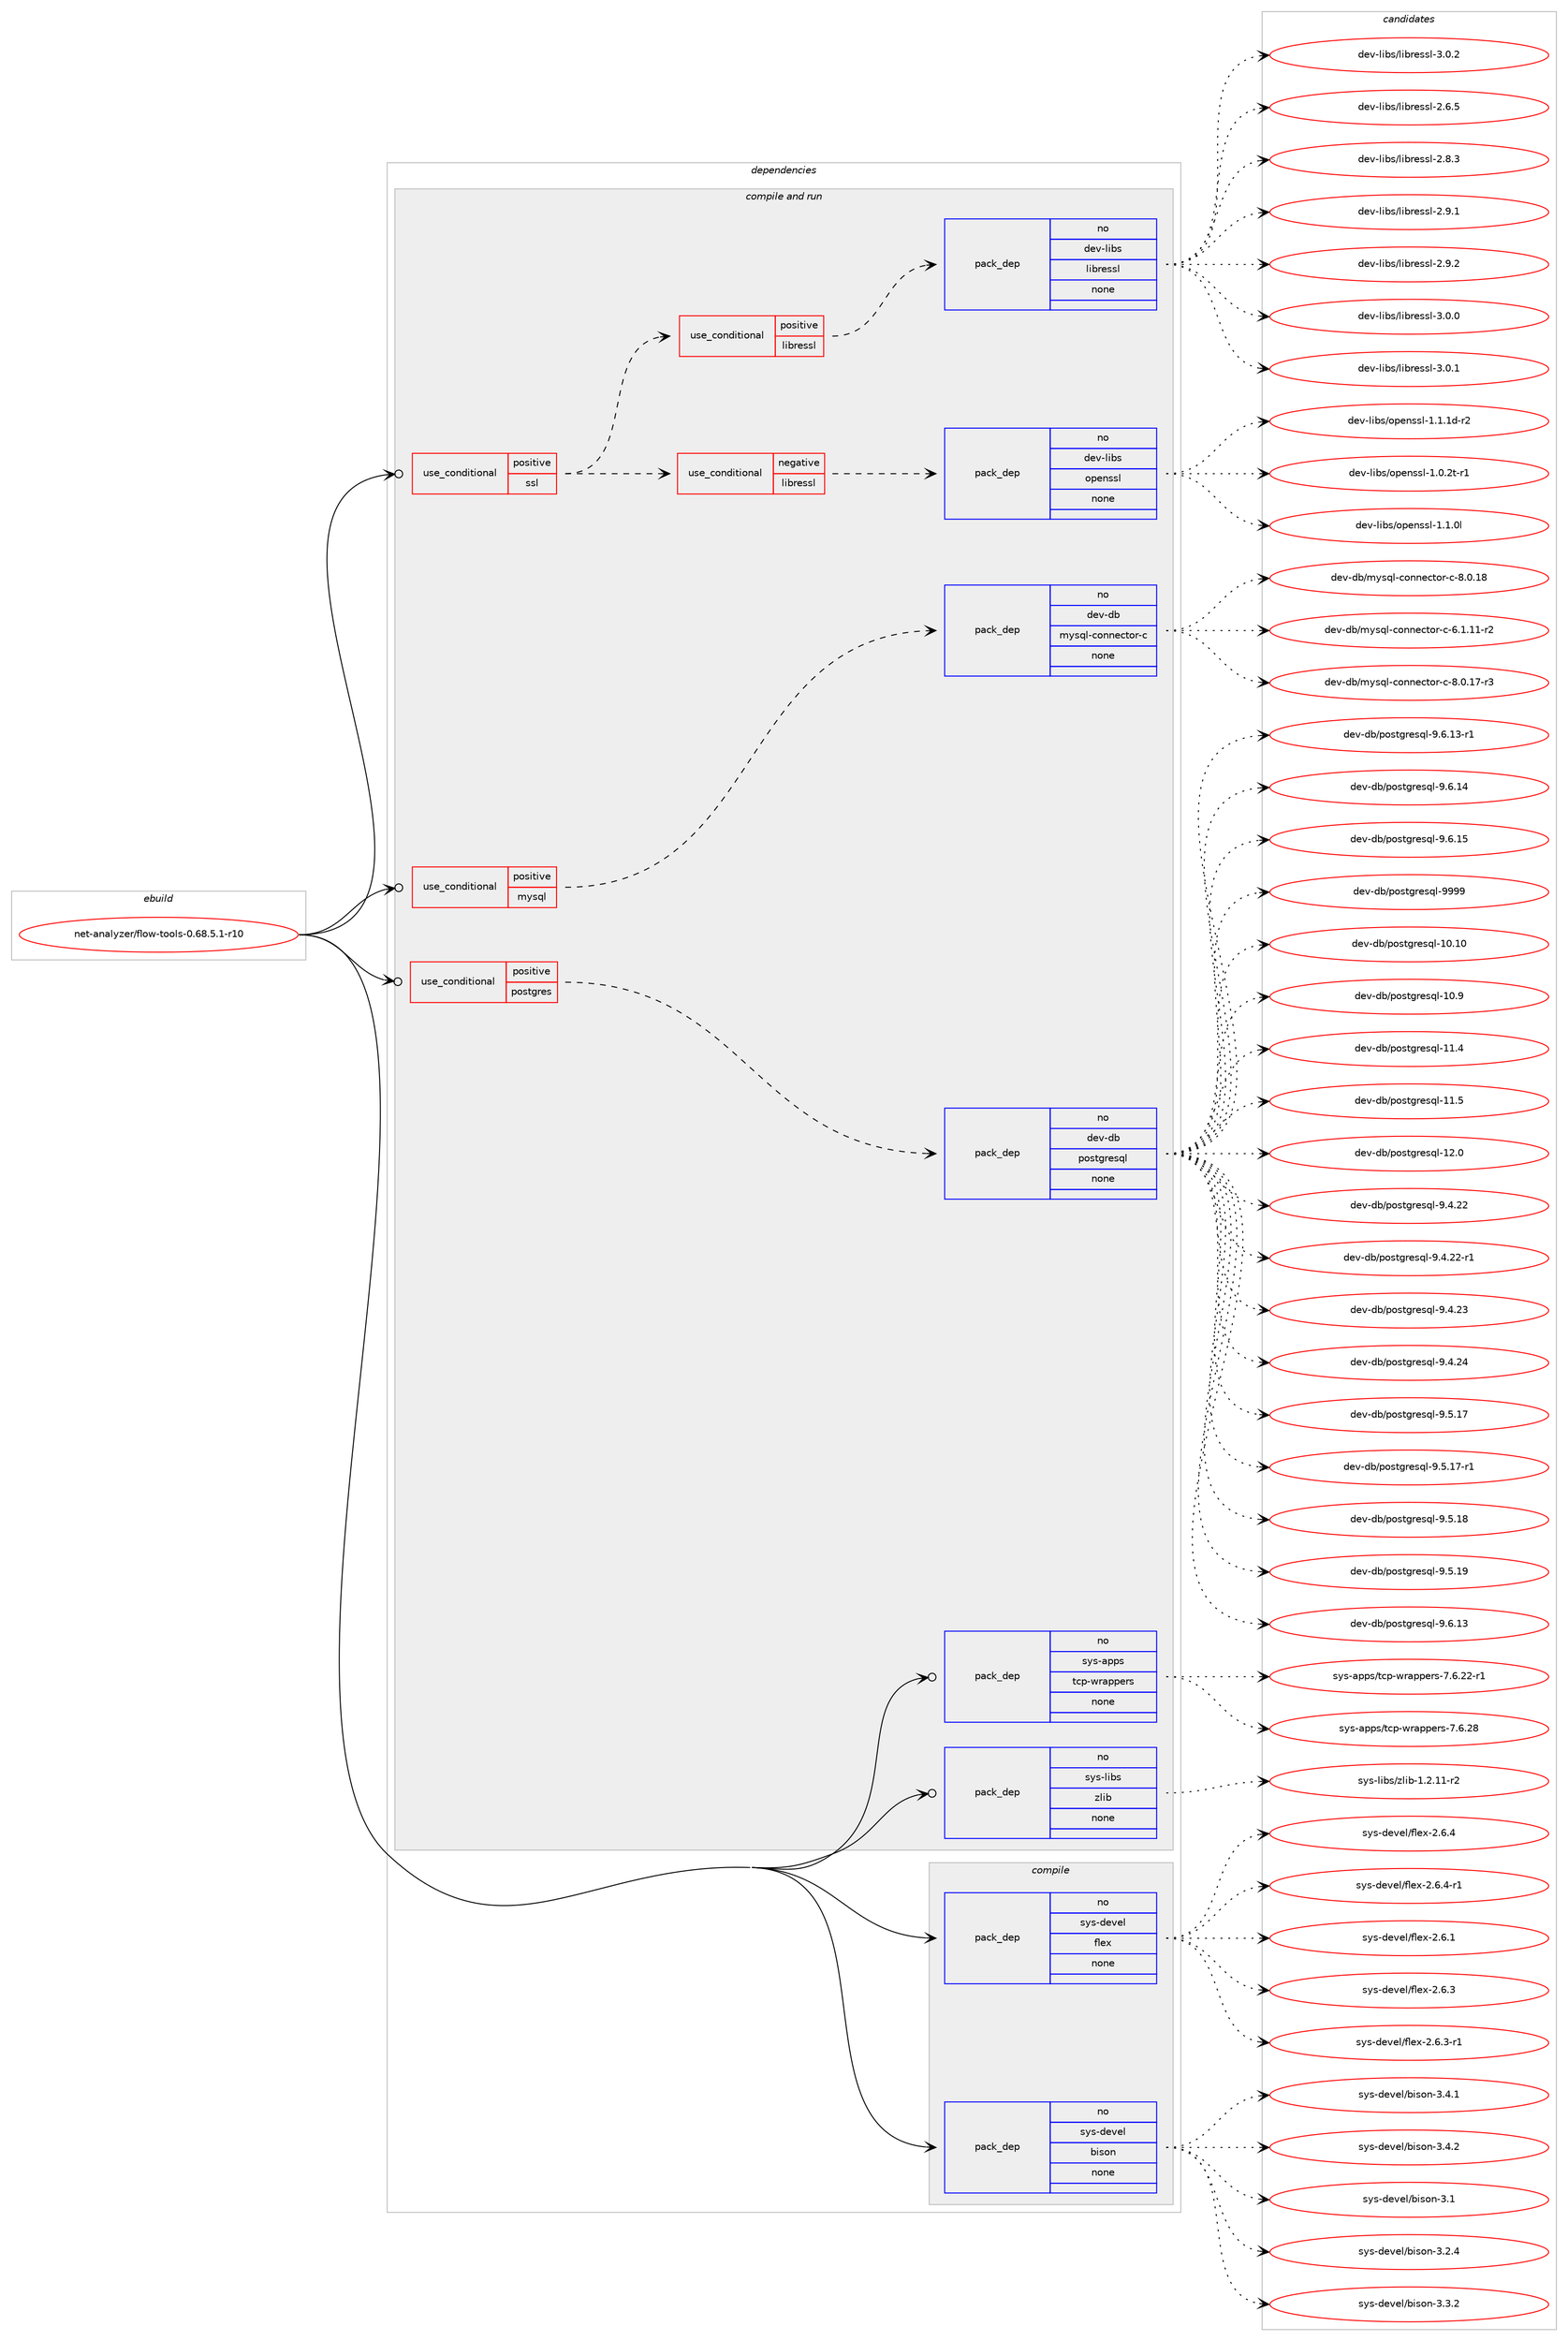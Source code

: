 digraph prolog {

# *************
# Graph options
# *************

newrank=true;
concentrate=true;
compound=true;
graph [rankdir=LR,fontname=Helvetica,fontsize=10,ranksep=1.5];#, ranksep=2.5, nodesep=0.2];
edge  [arrowhead=vee];
node  [fontname=Helvetica,fontsize=10];

# **********
# The ebuild
# **********

subgraph cluster_leftcol {
color=gray;
rank=same;
label=<<i>ebuild</i>>;
id [label="net-analyzer/flow-tools-0.68.5.1-r10", color=red, width=4, href="../net-analyzer/flow-tools-0.68.5.1-r10.svg"];
}

# ****************
# The dependencies
# ****************

subgraph cluster_midcol {
color=gray;
label=<<i>dependencies</i>>;
subgraph cluster_compile {
fillcolor="#eeeeee";
style=filled;
label=<<i>compile</i>>;
subgraph pack600433 {
dependency812244 [label=<<TABLE BORDER="0" CELLBORDER="1" CELLSPACING="0" CELLPADDING="4" WIDTH="220"><TR><TD ROWSPAN="6" CELLPADDING="30">pack_dep</TD></TR><TR><TD WIDTH="110">no</TD></TR><TR><TD>sys-devel</TD></TR><TR><TD>bison</TD></TR><TR><TD>none</TD></TR><TR><TD></TD></TR></TABLE>>, shape=none, color=blue];
}
id:e -> dependency812244:w [weight=20,style="solid",arrowhead="vee"];
subgraph pack600434 {
dependency812245 [label=<<TABLE BORDER="0" CELLBORDER="1" CELLSPACING="0" CELLPADDING="4" WIDTH="220"><TR><TD ROWSPAN="6" CELLPADDING="30">pack_dep</TD></TR><TR><TD WIDTH="110">no</TD></TR><TR><TD>sys-devel</TD></TR><TR><TD>flex</TD></TR><TR><TD>none</TD></TR><TR><TD></TD></TR></TABLE>>, shape=none, color=blue];
}
id:e -> dependency812245:w [weight=20,style="solid",arrowhead="vee"];
}
subgraph cluster_compileandrun {
fillcolor="#eeeeee";
style=filled;
label=<<i>compile and run</i>>;
subgraph cond197640 {
dependency812246 [label=<<TABLE BORDER="0" CELLBORDER="1" CELLSPACING="0" CELLPADDING="4"><TR><TD ROWSPAN="3" CELLPADDING="10">use_conditional</TD></TR><TR><TD>positive</TD></TR><TR><TD>mysql</TD></TR></TABLE>>, shape=none, color=red];
subgraph pack600435 {
dependency812247 [label=<<TABLE BORDER="0" CELLBORDER="1" CELLSPACING="0" CELLPADDING="4" WIDTH="220"><TR><TD ROWSPAN="6" CELLPADDING="30">pack_dep</TD></TR><TR><TD WIDTH="110">no</TD></TR><TR><TD>dev-db</TD></TR><TR><TD>mysql-connector-c</TD></TR><TR><TD>none</TD></TR><TR><TD></TD></TR></TABLE>>, shape=none, color=blue];
}
dependency812246:e -> dependency812247:w [weight=20,style="dashed",arrowhead="vee"];
}
id:e -> dependency812246:w [weight=20,style="solid",arrowhead="odotvee"];
subgraph cond197641 {
dependency812248 [label=<<TABLE BORDER="0" CELLBORDER="1" CELLSPACING="0" CELLPADDING="4"><TR><TD ROWSPAN="3" CELLPADDING="10">use_conditional</TD></TR><TR><TD>positive</TD></TR><TR><TD>postgres</TD></TR></TABLE>>, shape=none, color=red];
subgraph pack600436 {
dependency812249 [label=<<TABLE BORDER="0" CELLBORDER="1" CELLSPACING="0" CELLPADDING="4" WIDTH="220"><TR><TD ROWSPAN="6" CELLPADDING="30">pack_dep</TD></TR><TR><TD WIDTH="110">no</TD></TR><TR><TD>dev-db</TD></TR><TR><TD>postgresql</TD></TR><TR><TD>none</TD></TR><TR><TD></TD></TR></TABLE>>, shape=none, color=blue];
}
dependency812248:e -> dependency812249:w [weight=20,style="dashed",arrowhead="vee"];
}
id:e -> dependency812248:w [weight=20,style="solid",arrowhead="odotvee"];
subgraph cond197642 {
dependency812250 [label=<<TABLE BORDER="0" CELLBORDER="1" CELLSPACING="0" CELLPADDING="4"><TR><TD ROWSPAN="3" CELLPADDING="10">use_conditional</TD></TR><TR><TD>positive</TD></TR><TR><TD>ssl</TD></TR></TABLE>>, shape=none, color=red];
subgraph cond197643 {
dependency812251 [label=<<TABLE BORDER="0" CELLBORDER="1" CELLSPACING="0" CELLPADDING="4"><TR><TD ROWSPAN="3" CELLPADDING="10">use_conditional</TD></TR><TR><TD>negative</TD></TR><TR><TD>libressl</TD></TR></TABLE>>, shape=none, color=red];
subgraph pack600437 {
dependency812252 [label=<<TABLE BORDER="0" CELLBORDER="1" CELLSPACING="0" CELLPADDING="4" WIDTH="220"><TR><TD ROWSPAN="6" CELLPADDING="30">pack_dep</TD></TR><TR><TD WIDTH="110">no</TD></TR><TR><TD>dev-libs</TD></TR><TR><TD>openssl</TD></TR><TR><TD>none</TD></TR><TR><TD></TD></TR></TABLE>>, shape=none, color=blue];
}
dependency812251:e -> dependency812252:w [weight=20,style="dashed",arrowhead="vee"];
}
dependency812250:e -> dependency812251:w [weight=20,style="dashed",arrowhead="vee"];
subgraph cond197644 {
dependency812253 [label=<<TABLE BORDER="0" CELLBORDER="1" CELLSPACING="0" CELLPADDING="4"><TR><TD ROWSPAN="3" CELLPADDING="10">use_conditional</TD></TR><TR><TD>positive</TD></TR><TR><TD>libressl</TD></TR></TABLE>>, shape=none, color=red];
subgraph pack600438 {
dependency812254 [label=<<TABLE BORDER="0" CELLBORDER="1" CELLSPACING="0" CELLPADDING="4" WIDTH="220"><TR><TD ROWSPAN="6" CELLPADDING="30">pack_dep</TD></TR><TR><TD WIDTH="110">no</TD></TR><TR><TD>dev-libs</TD></TR><TR><TD>libressl</TD></TR><TR><TD>none</TD></TR><TR><TD></TD></TR></TABLE>>, shape=none, color=blue];
}
dependency812253:e -> dependency812254:w [weight=20,style="dashed",arrowhead="vee"];
}
dependency812250:e -> dependency812253:w [weight=20,style="dashed",arrowhead="vee"];
}
id:e -> dependency812250:w [weight=20,style="solid",arrowhead="odotvee"];
subgraph pack600439 {
dependency812255 [label=<<TABLE BORDER="0" CELLBORDER="1" CELLSPACING="0" CELLPADDING="4" WIDTH="220"><TR><TD ROWSPAN="6" CELLPADDING="30">pack_dep</TD></TR><TR><TD WIDTH="110">no</TD></TR><TR><TD>sys-apps</TD></TR><TR><TD>tcp-wrappers</TD></TR><TR><TD>none</TD></TR><TR><TD></TD></TR></TABLE>>, shape=none, color=blue];
}
id:e -> dependency812255:w [weight=20,style="solid",arrowhead="odotvee"];
subgraph pack600440 {
dependency812256 [label=<<TABLE BORDER="0" CELLBORDER="1" CELLSPACING="0" CELLPADDING="4" WIDTH="220"><TR><TD ROWSPAN="6" CELLPADDING="30">pack_dep</TD></TR><TR><TD WIDTH="110">no</TD></TR><TR><TD>sys-libs</TD></TR><TR><TD>zlib</TD></TR><TR><TD>none</TD></TR><TR><TD></TD></TR></TABLE>>, shape=none, color=blue];
}
id:e -> dependency812256:w [weight=20,style="solid",arrowhead="odotvee"];
}
subgraph cluster_run {
fillcolor="#eeeeee";
style=filled;
label=<<i>run</i>>;
}
}

# **************
# The candidates
# **************

subgraph cluster_choices {
rank=same;
color=gray;
label=<<i>candidates</i>>;

subgraph choice600433 {
color=black;
nodesep=1;
choice11512111545100101118101108479810511511111045514649 [label="sys-devel/bison-3.1", color=red, width=4,href="../sys-devel/bison-3.1.svg"];
choice115121115451001011181011084798105115111110455146504652 [label="sys-devel/bison-3.2.4", color=red, width=4,href="../sys-devel/bison-3.2.4.svg"];
choice115121115451001011181011084798105115111110455146514650 [label="sys-devel/bison-3.3.2", color=red, width=4,href="../sys-devel/bison-3.3.2.svg"];
choice115121115451001011181011084798105115111110455146524649 [label="sys-devel/bison-3.4.1", color=red, width=4,href="../sys-devel/bison-3.4.1.svg"];
choice115121115451001011181011084798105115111110455146524650 [label="sys-devel/bison-3.4.2", color=red, width=4,href="../sys-devel/bison-3.4.2.svg"];
dependency812244:e -> choice11512111545100101118101108479810511511111045514649:w [style=dotted,weight="100"];
dependency812244:e -> choice115121115451001011181011084798105115111110455146504652:w [style=dotted,weight="100"];
dependency812244:e -> choice115121115451001011181011084798105115111110455146514650:w [style=dotted,weight="100"];
dependency812244:e -> choice115121115451001011181011084798105115111110455146524649:w [style=dotted,weight="100"];
dependency812244:e -> choice115121115451001011181011084798105115111110455146524650:w [style=dotted,weight="100"];
}
subgraph choice600434 {
color=black;
nodesep=1;
choice1151211154510010111810110847102108101120455046544649 [label="sys-devel/flex-2.6.1", color=red, width=4,href="../sys-devel/flex-2.6.1.svg"];
choice1151211154510010111810110847102108101120455046544651 [label="sys-devel/flex-2.6.3", color=red, width=4,href="../sys-devel/flex-2.6.3.svg"];
choice11512111545100101118101108471021081011204550465446514511449 [label="sys-devel/flex-2.6.3-r1", color=red, width=4,href="../sys-devel/flex-2.6.3-r1.svg"];
choice1151211154510010111810110847102108101120455046544652 [label="sys-devel/flex-2.6.4", color=red, width=4,href="../sys-devel/flex-2.6.4.svg"];
choice11512111545100101118101108471021081011204550465446524511449 [label="sys-devel/flex-2.6.4-r1", color=red, width=4,href="../sys-devel/flex-2.6.4-r1.svg"];
dependency812245:e -> choice1151211154510010111810110847102108101120455046544649:w [style=dotted,weight="100"];
dependency812245:e -> choice1151211154510010111810110847102108101120455046544651:w [style=dotted,weight="100"];
dependency812245:e -> choice11512111545100101118101108471021081011204550465446514511449:w [style=dotted,weight="100"];
dependency812245:e -> choice1151211154510010111810110847102108101120455046544652:w [style=dotted,weight="100"];
dependency812245:e -> choice11512111545100101118101108471021081011204550465446524511449:w [style=dotted,weight="100"];
}
subgraph choice600435 {
color=black;
nodesep=1;
choice1001011184510098471091211151131084599111110110101991161111144599455446494649494511450 [label="dev-db/mysql-connector-c-6.1.11-r2", color=red, width=4,href="../dev-db/mysql-connector-c-6.1.11-r2.svg"];
choice1001011184510098471091211151131084599111110110101991161111144599455646484649554511451 [label="dev-db/mysql-connector-c-8.0.17-r3", color=red, width=4,href="../dev-db/mysql-connector-c-8.0.17-r3.svg"];
choice100101118451009847109121115113108459911111011010199116111114459945564648464956 [label="dev-db/mysql-connector-c-8.0.18", color=red, width=4,href="../dev-db/mysql-connector-c-8.0.18.svg"];
dependency812247:e -> choice1001011184510098471091211151131084599111110110101991161111144599455446494649494511450:w [style=dotted,weight="100"];
dependency812247:e -> choice1001011184510098471091211151131084599111110110101991161111144599455646484649554511451:w [style=dotted,weight="100"];
dependency812247:e -> choice100101118451009847109121115113108459911111011010199116111114459945564648464956:w [style=dotted,weight="100"];
}
subgraph choice600436 {
color=black;
nodesep=1;
choice100101118451009847112111115116103114101115113108454948464948 [label="dev-db/postgresql-10.10", color=red, width=4,href="../dev-db/postgresql-10.10.svg"];
choice1001011184510098471121111151161031141011151131084549484657 [label="dev-db/postgresql-10.9", color=red, width=4,href="../dev-db/postgresql-10.9.svg"];
choice1001011184510098471121111151161031141011151131084549494652 [label="dev-db/postgresql-11.4", color=red, width=4,href="../dev-db/postgresql-11.4.svg"];
choice1001011184510098471121111151161031141011151131084549494653 [label="dev-db/postgresql-11.5", color=red, width=4,href="../dev-db/postgresql-11.5.svg"];
choice1001011184510098471121111151161031141011151131084549504648 [label="dev-db/postgresql-12.0", color=red, width=4,href="../dev-db/postgresql-12.0.svg"];
choice10010111845100984711211111511610311410111511310845574652465050 [label="dev-db/postgresql-9.4.22", color=red, width=4,href="../dev-db/postgresql-9.4.22.svg"];
choice100101118451009847112111115116103114101115113108455746524650504511449 [label="dev-db/postgresql-9.4.22-r1", color=red, width=4,href="../dev-db/postgresql-9.4.22-r1.svg"];
choice10010111845100984711211111511610311410111511310845574652465051 [label="dev-db/postgresql-9.4.23", color=red, width=4,href="../dev-db/postgresql-9.4.23.svg"];
choice10010111845100984711211111511610311410111511310845574652465052 [label="dev-db/postgresql-9.4.24", color=red, width=4,href="../dev-db/postgresql-9.4.24.svg"];
choice10010111845100984711211111511610311410111511310845574653464955 [label="dev-db/postgresql-9.5.17", color=red, width=4,href="../dev-db/postgresql-9.5.17.svg"];
choice100101118451009847112111115116103114101115113108455746534649554511449 [label="dev-db/postgresql-9.5.17-r1", color=red, width=4,href="../dev-db/postgresql-9.5.17-r1.svg"];
choice10010111845100984711211111511610311410111511310845574653464956 [label="dev-db/postgresql-9.5.18", color=red, width=4,href="../dev-db/postgresql-9.5.18.svg"];
choice10010111845100984711211111511610311410111511310845574653464957 [label="dev-db/postgresql-9.5.19", color=red, width=4,href="../dev-db/postgresql-9.5.19.svg"];
choice10010111845100984711211111511610311410111511310845574654464951 [label="dev-db/postgresql-9.6.13", color=red, width=4,href="../dev-db/postgresql-9.6.13.svg"];
choice100101118451009847112111115116103114101115113108455746544649514511449 [label="dev-db/postgresql-9.6.13-r1", color=red, width=4,href="../dev-db/postgresql-9.6.13-r1.svg"];
choice10010111845100984711211111511610311410111511310845574654464952 [label="dev-db/postgresql-9.6.14", color=red, width=4,href="../dev-db/postgresql-9.6.14.svg"];
choice10010111845100984711211111511610311410111511310845574654464953 [label="dev-db/postgresql-9.6.15", color=red, width=4,href="../dev-db/postgresql-9.6.15.svg"];
choice1001011184510098471121111151161031141011151131084557575757 [label="dev-db/postgresql-9999", color=red, width=4,href="../dev-db/postgresql-9999.svg"];
dependency812249:e -> choice100101118451009847112111115116103114101115113108454948464948:w [style=dotted,weight="100"];
dependency812249:e -> choice1001011184510098471121111151161031141011151131084549484657:w [style=dotted,weight="100"];
dependency812249:e -> choice1001011184510098471121111151161031141011151131084549494652:w [style=dotted,weight="100"];
dependency812249:e -> choice1001011184510098471121111151161031141011151131084549494653:w [style=dotted,weight="100"];
dependency812249:e -> choice1001011184510098471121111151161031141011151131084549504648:w [style=dotted,weight="100"];
dependency812249:e -> choice10010111845100984711211111511610311410111511310845574652465050:w [style=dotted,weight="100"];
dependency812249:e -> choice100101118451009847112111115116103114101115113108455746524650504511449:w [style=dotted,weight="100"];
dependency812249:e -> choice10010111845100984711211111511610311410111511310845574652465051:w [style=dotted,weight="100"];
dependency812249:e -> choice10010111845100984711211111511610311410111511310845574652465052:w [style=dotted,weight="100"];
dependency812249:e -> choice10010111845100984711211111511610311410111511310845574653464955:w [style=dotted,weight="100"];
dependency812249:e -> choice100101118451009847112111115116103114101115113108455746534649554511449:w [style=dotted,weight="100"];
dependency812249:e -> choice10010111845100984711211111511610311410111511310845574653464956:w [style=dotted,weight="100"];
dependency812249:e -> choice10010111845100984711211111511610311410111511310845574653464957:w [style=dotted,weight="100"];
dependency812249:e -> choice10010111845100984711211111511610311410111511310845574654464951:w [style=dotted,weight="100"];
dependency812249:e -> choice100101118451009847112111115116103114101115113108455746544649514511449:w [style=dotted,weight="100"];
dependency812249:e -> choice10010111845100984711211111511610311410111511310845574654464952:w [style=dotted,weight="100"];
dependency812249:e -> choice10010111845100984711211111511610311410111511310845574654464953:w [style=dotted,weight="100"];
dependency812249:e -> choice1001011184510098471121111151161031141011151131084557575757:w [style=dotted,weight="100"];
}
subgraph choice600437 {
color=black;
nodesep=1;
choice1001011184510810598115471111121011101151151084549464846501164511449 [label="dev-libs/openssl-1.0.2t-r1", color=red, width=4,href="../dev-libs/openssl-1.0.2t-r1.svg"];
choice100101118451081059811547111112101110115115108454946494648108 [label="dev-libs/openssl-1.1.0l", color=red, width=4,href="../dev-libs/openssl-1.1.0l.svg"];
choice1001011184510810598115471111121011101151151084549464946491004511450 [label="dev-libs/openssl-1.1.1d-r2", color=red, width=4,href="../dev-libs/openssl-1.1.1d-r2.svg"];
dependency812252:e -> choice1001011184510810598115471111121011101151151084549464846501164511449:w [style=dotted,weight="100"];
dependency812252:e -> choice100101118451081059811547111112101110115115108454946494648108:w [style=dotted,weight="100"];
dependency812252:e -> choice1001011184510810598115471111121011101151151084549464946491004511450:w [style=dotted,weight="100"];
}
subgraph choice600438 {
color=black;
nodesep=1;
choice10010111845108105981154710810598114101115115108455046544653 [label="dev-libs/libressl-2.6.5", color=red, width=4,href="../dev-libs/libressl-2.6.5.svg"];
choice10010111845108105981154710810598114101115115108455046564651 [label="dev-libs/libressl-2.8.3", color=red, width=4,href="../dev-libs/libressl-2.8.3.svg"];
choice10010111845108105981154710810598114101115115108455046574649 [label="dev-libs/libressl-2.9.1", color=red, width=4,href="../dev-libs/libressl-2.9.1.svg"];
choice10010111845108105981154710810598114101115115108455046574650 [label="dev-libs/libressl-2.9.2", color=red, width=4,href="../dev-libs/libressl-2.9.2.svg"];
choice10010111845108105981154710810598114101115115108455146484648 [label="dev-libs/libressl-3.0.0", color=red, width=4,href="../dev-libs/libressl-3.0.0.svg"];
choice10010111845108105981154710810598114101115115108455146484649 [label="dev-libs/libressl-3.0.1", color=red, width=4,href="../dev-libs/libressl-3.0.1.svg"];
choice10010111845108105981154710810598114101115115108455146484650 [label="dev-libs/libressl-3.0.2", color=red, width=4,href="../dev-libs/libressl-3.0.2.svg"];
dependency812254:e -> choice10010111845108105981154710810598114101115115108455046544653:w [style=dotted,weight="100"];
dependency812254:e -> choice10010111845108105981154710810598114101115115108455046564651:w [style=dotted,weight="100"];
dependency812254:e -> choice10010111845108105981154710810598114101115115108455046574649:w [style=dotted,weight="100"];
dependency812254:e -> choice10010111845108105981154710810598114101115115108455046574650:w [style=dotted,weight="100"];
dependency812254:e -> choice10010111845108105981154710810598114101115115108455146484648:w [style=dotted,weight="100"];
dependency812254:e -> choice10010111845108105981154710810598114101115115108455146484649:w [style=dotted,weight="100"];
dependency812254:e -> choice10010111845108105981154710810598114101115115108455146484650:w [style=dotted,weight="100"];
}
subgraph choice600439 {
color=black;
nodesep=1;
choice115121115459711211211547116991124511911497112112101114115455546544650504511449 [label="sys-apps/tcp-wrappers-7.6.22-r1", color=red, width=4,href="../sys-apps/tcp-wrappers-7.6.22-r1.svg"];
choice11512111545971121121154711699112451191149711211210111411545554654465056 [label="sys-apps/tcp-wrappers-7.6.28", color=red, width=4,href="../sys-apps/tcp-wrappers-7.6.28.svg"];
dependency812255:e -> choice115121115459711211211547116991124511911497112112101114115455546544650504511449:w [style=dotted,weight="100"];
dependency812255:e -> choice11512111545971121121154711699112451191149711211210111411545554654465056:w [style=dotted,weight="100"];
}
subgraph choice600440 {
color=black;
nodesep=1;
choice11512111545108105981154712210810598454946504649494511450 [label="sys-libs/zlib-1.2.11-r2", color=red, width=4,href="../sys-libs/zlib-1.2.11-r2.svg"];
dependency812256:e -> choice11512111545108105981154712210810598454946504649494511450:w [style=dotted,weight="100"];
}
}

}
